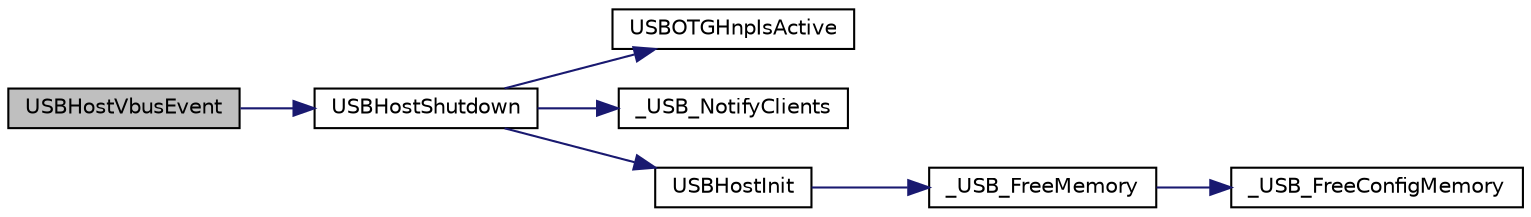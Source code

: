 digraph "USBHostVbusEvent"
{
  edge [fontname="Helvetica",fontsize="10",labelfontname="Helvetica",labelfontsize="10"];
  node [fontname="Helvetica",fontsize="10",shape=record];
  rankdir="LR";
  Node1 [label="USBHostVbusEvent",height=0.2,width=0.4,color="black", fillcolor="grey75", style="filled", fontcolor="black"];
  Node1 -> Node2 [color="midnightblue",fontsize="10",style="solid",fontname="Helvetica"];
  Node2 [label="USBHostShutdown",height=0.2,width=0.4,color="black", fillcolor="white", style="filled",URL="$usb__host_8c.html#aeedd722bcedf46d1db1879e817a73edf"];
  Node2 -> Node3 [color="midnightblue",fontsize="10",style="solid",fontname="Helvetica"];
  Node3 [label="USBOTGHnpIsActive",height=0.2,width=0.4,color="black", fillcolor="white", style="filled",URL="$usb__otg_8h.html#acbb6931dba6050e954137dc7449559d4"];
  Node2 -> Node4 [color="midnightblue",fontsize="10",style="solid",fontname="Helvetica"];
  Node4 [label="_USB_NotifyClients",height=0.2,width=0.4,color="black", fillcolor="white", style="filled",URL="$usb__host_8c.html#a6e1495db6534ff31c28dd6e2c47f52cc"];
  Node2 -> Node5 [color="midnightblue",fontsize="10",style="solid",fontname="Helvetica"];
  Node5 [label="USBHostInit",height=0.2,width=0.4,color="black", fillcolor="white", style="filled",URL="$usb__host_8c.html#aae432165130c2a0acc4ad926178f4f5d"];
  Node5 -> Node6 [color="midnightblue",fontsize="10",style="solid",fontname="Helvetica"];
  Node6 [label="_USB_FreeMemory",height=0.2,width=0.4,color="black", fillcolor="white", style="filled",URL="$usb__host_8c.html#a8c13e2fa7ede47dbb056434cb0454c46"];
  Node6 -> Node7 [color="midnightblue",fontsize="10",style="solid",fontname="Helvetica"];
  Node7 [label="_USB_FreeConfigMemory",height=0.2,width=0.4,color="black", fillcolor="white", style="filled",URL="$usb__host_8c.html#a3850a650ddf79c11a4d8c30da5e84117"];
}
